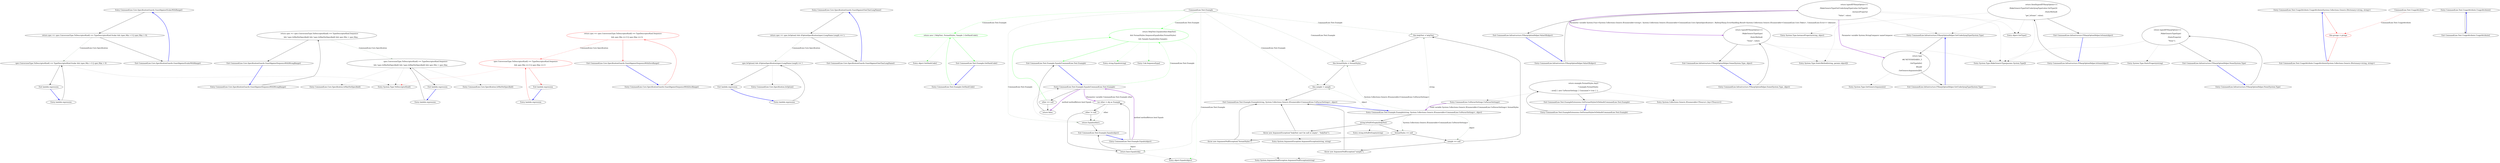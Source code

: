 digraph  {
n0 [label="Entry CommandLine.Core.SpecificationGuards.GuardAgainstScalarWithRange()", span="17-17", cluster="CommandLine.Core.SpecificationGuards.GuardAgainstScalarWithRange()"];
n1 [label="return spec => spec.ConversionType.ToDescriptorKind() == TypeDescriptorKind.Scalar && (spec.Min > 0 || spec.Max > 0);", span="19-19", cluster="CommandLine.Core.SpecificationGuards.GuardAgainstScalarWithRange()"];
n2 [label="Exit CommandLine.Core.SpecificationGuards.GuardAgainstScalarWithRange()", span="17-17", cluster="CommandLine.Core.SpecificationGuards.GuardAgainstScalarWithRange()"];
n4 [label="spec.ConversionType.ToDescriptorKind() == TypeDescriptorKind.Scalar && (spec.Min > 0 || spec.Max > 0)", span="19-19", cluster="lambda expression"];
n3 [label="Entry lambda expression", span="19-19", cluster="lambda expression"];
n5 [label="Exit lambda expression", span="19-19", cluster="lambda expression"];
n6 [label="Entry System.Type.ToDescriptorKind()", span="22-22", cluster="System.Type.ToDescriptorKind()"];
n7 [label="Entry CommandLine.Core.SpecificationGuards.GuardAgainstSequenceWithWrongRange()", span="22-22", cluster="CommandLine.Core.SpecificationGuards.GuardAgainstSequenceWithWrongRange()"];
n8 [label="return spec => spec.ConversionType.ToDescriptorKind() == TypeDescriptorKind.Sequence\r\n                && !spec.IsMinNotSpecified() && !spec.IsMaxNotSpecified() && spec.Min > spec.Max;", span="24-25", cluster="CommandLine.Core.SpecificationGuards.GuardAgainstSequenceWithWrongRange()"];
n9 [label="Exit CommandLine.Core.SpecificationGuards.GuardAgainstSequenceWithWrongRange()", span="22-22", cluster="CommandLine.Core.SpecificationGuards.GuardAgainstSequenceWithWrongRange()"];
n11 [label="spec.ConversionType.ToDescriptorKind() == TypeDescriptorKind.Sequence\r\n                && !spec.IsMinNotSpecified() && !spec.IsMaxNotSpecified() && spec.Min > spec.Max", span="24-25", cluster="lambda expression"];
n10 [label="Entry lambda expression", span="24-25", cluster="lambda expression"];
n12 [label="Exit lambda expression", span="24-25", cluster="lambda expression"];
n13 [label="Entry CommandLine.Core.Specification.IsMinNotSpecified()", span="70-70", cluster="CommandLine.Core.Specification.IsMinNotSpecified()"];
n14 [label="Entry CommandLine.Core.Specification.IsMaxNotSpecified()", span="75-75", cluster="CommandLine.Core.Specification.IsMaxNotSpecified()"];
n15 [label="Entry CommandLine.Core.SpecificationGuards.GuardAgainstOneCharLongName()", span="28-28", cluster="CommandLine.Core.SpecificationGuards.GuardAgainstOneCharLongName()"];
n16 [label="return spec => spec.IsOption() && ((OptionSpecification)spec).LongName.Length == 1;", span="30-30", cluster="CommandLine.Core.SpecificationGuards.GuardAgainstOneCharLongName()"];
n17 [label="Exit CommandLine.Core.SpecificationGuards.GuardAgainstOneCharLongName()", span="28-28", cluster="CommandLine.Core.SpecificationGuards.GuardAgainstOneCharLongName()"];
n19 [label="spec.IsOption() && ((OptionSpecification)spec).LongName.Length == 1", span="30-30", cluster="lambda expression"];
n18 [label="Entry lambda expression", span="30-30", cluster="lambda expression"];
n20 [label="Exit lambda expression", span="30-30", cluster="lambda expression"];
n21 [label="Entry CommandLine.Core.Specification.IsOption()", span="11-11", cluster="CommandLine.Core.Specification.IsOption()"];
n22 [label="Entry CommandLine.Core.SpecificationGuards.GuardAgainstSequenceWithZeroRange()", span="33-33", cluster="CommandLine.Core.SpecificationGuards.GuardAgainstSequenceWithZeroRange()"];
n23 [label="return spec => spec.ConversionType.ToDescriptorKind() == TypeDescriptorKind.Sequence\r\n                && spec.Min == 0 || spec.Max == 0;", span="35-36", cluster="CommandLine.Core.SpecificationGuards.GuardAgainstSequenceWithZeroRange()", color=red, community=0];
n24 [label="Exit CommandLine.Core.SpecificationGuards.GuardAgainstSequenceWithZeroRange()", span="33-33", cluster="CommandLine.Core.SpecificationGuards.GuardAgainstSequenceWithZeroRange()"];
n26 [label="spec.ConversionType.ToDescriptorKind() == TypeDescriptorKind.Sequence\r\n                && spec.Min == 0 || spec.Max == 0", span="35-36", cluster="lambda expression", color=red, community=0];
n25 [label="Entry lambda expression", span="35-36", cluster="lambda expression"];
n27 [label="Exit lambda expression", span="35-36", cluster="lambda expression"];
d27 [label="return new { HelpText, FormatStyles, Sample }.GetHashCode();", span="76-76", cluster="CommandLine.Text.Example.GetHashCode()", color=green, community=0];
d41 [label="CommandLine.Text.Example", span=""];
d26 [label="Entry CommandLine.Text.Example.GetHashCode()", span="74-74", cluster="CommandLine.Text.Example.GetHashCode()"];
d28 [label="Exit CommandLine.Text.Example.GetHashCode()", span="74-74", cluster="CommandLine.Text.Example.GetHashCode()"];
d29 [label="Entry object.GetHashCode()", span="0-0", cluster="object.GetHashCode()"];
d32 [label="return HelpText.Equals(other.HelpText)\r\n                && FormatStyles.SequenceEqual(other.FormatStyles)\r\n                && Sample.Equals(other.Sample);", span="91-93", cluster="CommandLine.Text.Example.Equals(CommandLine.Text.Example)", color=green, community=0];
d24 [label="Entry CommandLine.Text.Example.Equals(CommandLine.Text.Example)", span="84-84", cluster="CommandLine.Text.Example.Equals(CommandLine.Text.Example)"];
d30 [label="other == null", span="86-86", cluster="CommandLine.Text.Example.Equals(CommandLine.Text.Example)"];
d33 [label="Exit CommandLine.Text.Example.Equals(CommandLine.Text.Example)", span="84-84", cluster="CommandLine.Text.Example.Equals(CommandLine.Text.Example)"];
d34 [label="Entry string.Equals(string)", span="0-0", cluster="string.Equals(string)"];
d35 [label="Entry Unk.SequenceEqual", span="", cluster="Unk.SequenceEqual"];
d25 [label="Entry object.Equals(object)", span="0-0", cluster="object.Equals(object)"];
d7 [label="this.helpText = helpText", span="24-24", cluster="CommandLine.Text.Example.Example(string, System.Collections.Generic.IEnumerable<CommandLine.UnParserSettings>, object)"];
d8 [label="this.formatStyles = formatStyles", span="25-25", cluster="CommandLine.Text.Example.Example(string, System.Collections.Generic.IEnumerable<CommandLine.UnParserSettings>, object)"];
d9 [label="this.sample = sample", span="26-26", cluster="CommandLine.Text.Example.Example(string, System.Collections.Generic.IEnumerable<CommandLine.UnParserSettings>, object)"];
d21 [label="return Equals(other);", span="64-64", cluster="CommandLine.Text.Example.Equals(object)"];
d22 [label="return base.Equals(obj);", span="67-67", cluster="CommandLine.Text.Example.Equals(object)"];
d18 [label="Entry CommandLine.Text.Example.Equals(object)", span="59-59", cluster="CommandLine.Text.Example.Equals(object)"];
d19 [label="var other = obj as Example", span="61-61", cluster="CommandLine.Text.Example.Equals(object)"];
d31 [label="return false;", span="88-88", cluster="CommandLine.Text.Example.Equals(CommandLine.Text.Example)"];
d0 [label="Entry CommandLine.Text.Example.Example(string, System.Collections.Generic.IEnumerable<CommandLine.UnParserSettings>, object)", span="18-18", cluster="CommandLine.Text.Example.Example(string, System.Collections.Generic.IEnumerable<CommandLine.UnParserSettings>, object)"];
d5 [label="sample == null", span="22-22", cluster="CommandLine.Text.Example.Example(string, System.Collections.Generic.IEnumerable<CommandLine.UnParserSettings>, object)"];
d10 [label="Exit CommandLine.Text.Example.Example(string, System.Collections.Generic.IEnumerable<CommandLine.UnParserSettings>, object)", span="18-18", cluster="CommandLine.Text.Example.Example(string, System.Collections.Generic.IEnumerable<CommandLine.UnParserSettings>, object)"];
d20 [label="other != null", span="62-62", cluster="CommandLine.Text.Example.Equals(object)"];
d23 [label="Exit CommandLine.Text.Example.Equals(object)", span="59-59", cluster="CommandLine.Text.Example.Equals(object)"];
d40 [label="Entry CommandLine.UnParserSettings.UnParserSettings()", span="15-15", cluster="CommandLine.UnParserSettings.UnParserSettings()"];
d1 [label="string.IsNullOrEmpty(helpText)", span="20-20", cluster="CommandLine.Text.Example.Example(string, System.Collections.Generic.IEnumerable<CommandLine.UnParserSettings>, object)"];
d3 [label="formatStyles == null", span="21-21", cluster="CommandLine.Text.Example.Example(string, System.Collections.Generic.IEnumerable<CommandLine.UnParserSettings>, object)"];
d6 [label="throw new ArgumentNullException(''sample'');", span="22-22", cluster="CommandLine.Text.Example.Example(string, System.Collections.Generic.IEnumerable<CommandLine.UnParserSettings>, object)"];
d2 [label="throw new ArgumentException(''helpText can't be null or empty'', ''helpText'');", span="20-20", cluster="CommandLine.Text.Example.Example(string, System.Collections.Generic.IEnumerable<CommandLine.UnParserSettings>, object)"];
d4 [label="throw new ArgumentNullException(''formatStyles'');", span="21-21", cluster="CommandLine.Text.Example.Example(string, System.Collections.Generic.IEnumerable<CommandLine.UnParserSettings>, object)"];
d37 [label="return example.FormatStyles.Any()\r\n                ? example.FormatStyles\r\n                : new[] { new UnParserSettings { Consumed = true } };", span="113-115", cluster="CommandLine.Text.ExampleExtensions.GetFormatStylesOrDefault(CommandLine.Text.Example)"];
d11 [label="Entry string.IsNullOrEmpty(string)", span="0-0", cluster="string.IsNullOrEmpty(string)"];
d13 [label="Entry System.ArgumentNullException.ArgumentNullException(string)", span="0-0", cluster="System.ArgumentNullException.ArgumentNullException(string)"];
d12 [label="Entry System.ArgumentException.ArgumentException(string, string)", span="0-0", cluster="System.ArgumentException.ArgumentException(string, string)"];
d36 [label="Entry CommandLine.Text.ExampleExtensions.GetFormatStylesOrDefault(CommandLine.Text.Example)", span="111-111", cluster="CommandLine.Text.ExampleExtensions.GetFormatStylesOrDefault(CommandLine.Text.Example)"];
d38 [label="Exit CommandLine.Text.ExampleExtensions.GetFormatStylesOrDefault(CommandLine.Text.Example)", span="111-111", cluster="CommandLine.Text.ExampleExtensions.GetFormatStylesOrDefault(CommandLine.Text.Example)"];
d39 [label="Entry System.Collections.Generic.IEnumerable<TSource>.Any<TSource>()", span="0-0", cluster="System.Collections.Generic.IEnumerable<TSource>.Any<TSource>()"];
m2_17 [label="Entry System.Type.InstanceProperty(string, object)", span="213-213", cluster="System.Type.InstanceProperty(string, object)", file="UnParserExtensions.cs"];
m2_3 [label="Entry System.Type.GetGenericArguments()", span="0-0", cluster="System.Type.GetGenericArguments()", file="UnParserExtensions.cs"];
m2_13 [label="Entry CommandLine.Infrastructure.FSharpOptionHelper.ValueOf(object)", span="36-36", cluster="CommandLine.Infrastructure.FSharpOptionHelper.ValueOf(object)", file="UnParserExtensions.cs"];
m2_14 [label="return typeof(FSharpOption<>)\r\n                .MakeGenericType(GetUnderlyingType(value.GetType()))\r\n                .InstanceProperty(\r\n                    ''Value'', value);", span="38-41", cluster="CommandLine.Infrastructure.FSharpOptionHelper.ValueOf(object)", file="UnParserExtensions.cs"];
m2_15 [label="Exit CommandLine.Infrastructure.FSharpOptionHelper.ValueOf(object)", span="36-36", cluster="CommandLine.Infrastructure.FSharpOptionHelper.ValueOf(object)", file="UnParserExtensions.cs"];
m2_18 [label="Entry CommandLine.Infrastructure.FSharpOptionHelper.IsSome(object)", span="44-44", cluster="CommandLine.Infrastructure.FSharpOptionHelper.IsSome(object)", file="UnParserExtensions.cs"];
m2_19 [label="return (bool)typeof(FSharpOption<>)\r\n                .MakeGenericType(GetUnderlyingType(value.GetType()))\r\n                .StaticMethod(\r\n                    ''get_IsSome'', value);", span="46-49", cluster="CommandLine.Infrastructure.FSharpOptionHelper.IsSome(object)", file="UnParserExtensions.cs"];
m2_20 [label="Exit CommandLine.Infrastructure.FSharpOptionHelper.IsSome(object)", span="44-44", cluster="CommandLine.Infrastructure.FSharpOptionHelper.IsSome(object)", file="UnParserExtensions.cs"];
m2_16 [label="Entry object.GetType()", span="0-0", cluster="object.GetType()", file="UnParserExtensions.cs"];
m2_12 [label="Entry System.Type.StaticProperty(string)", span="198-198", cluster="System.Type.StaticProperty(string)", file="UnParserExtensions.cs"];
m2_4 [label="Entry CommandLine.Infrastructure.FSharpOptionHelper.Some(System.Type, object)", span="20-20", cluster="CommandLine.Infrastructure.FSharpOptionHelper.Some(System.Type, object)", file="UnParserExtensions.cs"];
m2_5 [label="return typeof(FSharpOption<>)\r\n                    .MakeGenericType(type)\r\n                    .StaticMethod(\r\n                        ''Some'', value);", span="22-25", cluster="CommandLine.Infrastructure.FSharpOptionHelper.Some(System.Type, object)", file="UnParserExtensions.cs"];
m2_6 [label="Exit CommandLine.Infrastructure.FSharpOptionHelper.Some(System.Type, object)", span="20-20", cluster="CommandLine.Infrastructure.FSharpOptionHelper.Some(System.Type, object)", file="UnParserExtensions.cs"];
m2_9 [label="Entry CommandLine.Infrastructure.FSharpOptionHelper.None(System.Type)", span="28-28", cluster="CommandLine.Infrastructure.FSharpOptionHelper.None(System.Type)", file="UnParserExtensions.cs"];
m2_10 [label="return typeof(FSharpOption<>)\r\n                    .MakeGenericType(type)\r\n                    .StaticProperty(\r\n                        ''None'');", span="30-33", cluster="CommandLine.Infrastructure.FSharpOptionHelper.None(System.Type)", file="UnParserExtensions.cs"];
m2_11 [label="Exit CommandLine.Infrastructure.FSharpOptionHelper.None(System.Type)", span="28-28", cluster="CommandLine.Infrastructure.FSharpOptionHelper.None(System.Type)", file="UnParserExtensions.cs"];
m2_7 [label="Entry System.Type.MakeGenericType(params System.Type[])", span="0-0", cluster="System.Type.MakeGenericType(params System.Type[])", file="UnParserExtensions.cs"];
m2_8 [label="Entry System.Type.StaticMethod(string, params object[])", span="183-183", cluster="System.Type.StaticMethod(string, params object[])", file="UnParserExtensions.cs"];
m2_0 [label="Entry CommandLine.Infrastructure.FSharpOptionHelper.GetUnderlyingType(System.Type)", span="11-11", cluster="CommandLine.Infrastructure.FSharpOptionHelper.GetUnderlyingType(System.Type)", file="UnParserExtensions.cs"];
m2_1 [label="return type\r\n#if NETSTANDARD1_5\r\n                .GetTypeInfo()\r\n#endif\r\n                .GetGenericArguments()[0];", span="13-17", cluster="CommandLine.Infrastructure.FSharpOptionHelper.GetUnderlyingType(System.Type)", file="UnParserExtensions.cs"];
m2_2 [label="Exit CommandLine.Infrastructure.FSharpOptionHelper.GetUnderlyingType(System.Type)", span="11-11", cluster="CommandLine.Infrastructure.FSharpOptionHelper.GetUnderlyingType(System.Type)", file="UnParserExtensions.cs"];
m3_0 [label="Entry CommandLine.Text.UsageAttribute.UsageAttribute(System.Collections.Generic.IDictionary<string, string>)", span="12-12", cluster="CommandLine.Text.UsageAttribute.UsageAttribute(System.Collections.Generic.IDictionary<string, string>)", file="UsageAttribute.cs"];
m3_1 [label="this.groups = groups", span="14-14", cluster="CommandLine.Text.UsageAttribute.UsageAttribute(System.Collections.Generic.IDictionary<string, string>)", color=red, community=0, file="UsageAttribute.cs"];
m3_2 [label="Exit CommandLine.Text.UsageAttribute.UsageAttribute(System.Collections.Generic.IDictionary<string, string>)", span="12-12", cluster="CommandLine.Text.UsageAttribute.UsageAttribute(System.Collections.Generic.IDictionary<string, string>)", file="UsageAttribute.cs"];
m3_3 [label="Entry CommandLine.Text.UsageAttribute.UsageAttribute()", span="17-17", cluster="CommandLine.Text.UsageAttribute.UsageAttribute()", file="UsageAttribute.cs"];
m3_4 [label="Exit CommandLine.Text.UsageAttribute.UsageAttribute()", span="17-17", cluster="CommandLine.Text.UsageAttribute.UsageAttribute()", file="UsageAttribute.cs"];
m3_5 [label="CommandLine.Text.UsageAttribute", span="", file="UsageAttribute.cs"];
n0 -> n1  [key=0, style=solid];
n1 -> n2  [key=0, style=solid];
n1 -> n4  [key=1, style=dashed, color=darkseagreen4, label="CommandLine.Core.Specification"];
n2 -> n0  [key=0, style=bold, color=blue];
n4 -> n5  [key=0, style=solid];
n4 -> n6  [key=2, style=dotted];
n3 -> n4  [key=0, style=solid];
n5 -> n3  [key=0, style=bold, color=blue];
n7 -> n8  [key=0, style=solid];
n8 -> n9  [key=0, style=solid];
n8 -> n11  [key=1, style=dashed, color=darkseagreen4, label="CommandLine.Core.Specification"];
n9 -> n7  [key=0, style=bold, color=blue];
n11 -> n12  [key=0, style=solid];
n11 -> n6  [key=2, style=dotted];
n11 -> n13  [key=2, style=dotted];
n11 -> n14  [key=2, style=dotted];
n10 -> n11  [key=0, style=solid];
n12 -> n10  [key=0, style=bold, color=blue];
n15 -> n16  [key=0, style=solid];
n16 -> n17  [key=0, style=solid];
n16 -> n19  [key=1, style=dashed, color=darkseagreen4, label="CommandLine.Core.Specification"];
n17 -> n15  [key=0, style=bold, color=blue];
n19 -> n20  [key=0, style=solid];
n19 -> n21  [key=2, style=dotted];
n18 -> n19  [key=0, style=solid];
n20 -> n18  [key=0, style=bold, color=blue];
n22 -> n23  [key=0, style=solid, color=red];
n23 -> n24  [key=0, style=solid, color=red];
n23 -> n26  [key=1, style=dashed, color=red, label="CommandLine.Core.Specification"];
n24 -> n22  [key=0, style=bold, color=blue];
n26 -> n27  [key=0, style=solid, color=red];
n26 -> n6  [key=2, style=dotted, color=red];
n25 -> n26  [key=0, style=solid, color=red];
n27 -> n25  [key=0, style=bold, color=blue];
d27 -> d28  [key=0, style=solid, color=green];
d27 -> d29  [key=2, style=dotted, color=green];
d41 -> d27  [key=1, style=dashed, color=green, label="CommandLine.Text.Example"];
d41 -> d32  [key=1, style=dashed, color=green, label="CommandLine.Text.Example"];
d41 -> d7  [key=1, style=dashed, color=darkseagreen4, label="CommandLine.Text.Example"];
d41 -> d8  [key=1, style=dashed, color=darkseagreen4, label="CommandLine.Text.Example"];
d41 -> d9  [key=1, style=dashed, color=darkseagreen4, label="CommandLine.Text.Example"];
d41 -> d21  [key=1, style=dashed, color=darkseagreen4, label="CommandLine.Text.Example"];
d41 -> d22  [key=1, style=dashed, color=darkseagreen4, label="CommandLine.Text.Example"];
d26 -> d27  [key=0, style=solid, color=green];
d28 -> d26  [key=0, style=bold, color=blue];
d32 -> d33  [key=0, style=solid, color=green];
d32 -> d34  [key=2, style=dotted, color=green];
d32 -> d35  [key=2, style=dotted, color=green];
d32 -> d25  [key=2, style=dotted, color=green];
d24 -> d32  [key=1, style=dashed, color=green, label="CommandLine.Text.Example"];
d24 -> d30  [key=0, style=solid];
d24 -> d19  [key=3, color=darkorchid, style=bold, label="Parameter variable CommandLine.Text.Example other"];
d24 -> d31  [key=3, color=darkorchid, style=bold, label="method methodReturn bool Equals"];
d30 -> d32  [key=0, style=solid, color=green];
d30 -> d31  [key=0, style=solid];
d33 -> d24  [key=0, style=bold, color=blue];
d7 -> d8  [key=0, style=solid];
d8 -> d9  [key=0, style=solid];
d9 -> d10  [key=0, style=solid];
d21 -> d24  [key=2, style=dotted];
d21 -> d23  [key=0, style=solid];
d22 -> d25  [key=2, style=dotted];
d22 -> d23  [key=0, style=solid];
d18 -> d24  [key=3, color=darkorchid, style=bold, label="method methodReturn bool Equals"];
d18 -> d22  [key=1, style=dashed, color=darkseagreen4, label=object];
d18 -> d19  [key=0, style=solid];
d19 -> d21  [key=1, style=dashed, color=darkseagreen4, label=other];
d19 -> d20  [key=0, style=solid];
d31 -> d33  [key=0, style=solid];
d0 -> d7  [key=1, style=dashed, color=darkseagreen4, label=string];
d0 -> d8  [key=1, style=dashed, color=darkseagreen4, label="System.Collections.Generic.IEnumerable<CommandLine.UnParserSettings>"];
d0 -> d9  [key=1, style=dashed, color=darkseagreen4, label=object];
d0 -> d1  [key=0, style=solid];
d0 -> d3  [key=1, style=dashed, color=darkseagreen4, label="System.Collections.Generic.IEnumerable<CommandLine.UnParserSettings>"];
d0 -> d5  [key=1, style=dashed, color=darkseagreen4, label=object];
d5 -> d7  [key=0, style=solid];
d5 -> d6  [key=0, style=solid];
d10 -> d0  [key=0, style=bold, color=blue];
d20 -> d21  [key=0, style=solid];
d20 -> d22  [key=0, style=solid];
d23 -> d18  [key=0, style=bold, color=blue];
d40 -> d0  [key=3, color=darkorchid, style=bold, label="Field variable System.Collections.Generic.IEnumerable<CommandLine.UnParserSettings> formatStyles"];
d1 -> d2  [key=0, style=solid];
d1 -> d3  [key=0, style=solid];
d1 -> d11  [key=2, style=dotted];
d3 -> d5  [key=0, style=solid];
d3 -> d4  [key=0, style=solid];
d6 -> d10  [key=0, style=solid];
d6 -> d13  [key=2, style=dotted];
d2 -> d10  [key=0, style=solid];
d2 -> d12  [key=2, style=dotted];
d4 -> d10  [key=0, style=solid];
d4 -> d13  [key=2, style=dotted];
d37 -> d40  [key=2, style=dotted];
d37 -> d38  [key=0, style=solid];
d37 -> d39  [key=2, style=dotted];
d36 -> d37  [key=0, style=solid];
d38 -> d36  [key=0, style=bold, color=blue];
m2_13 -> m2_14  [key=0, style=solid];
m2_14 -> m2_15  [key=0, style=solid];
m2_14 -> m2_16  [key=2, style=dotted];
m2_14 -> m2_0  [key=2, style=dotted];
m2_14 -> m2_7  [key=2, style=dotted];
m2_14 -> m2_17  [key=2, style=dotted];
m2_14 -> m2_1  [key=3, color=darkorchid, style=bold, label="Parameter variable System.StringComparer nameComparer"];
m2_14 -> m2_5  [key=3, color=darkorchid, style=bold, label="Parameter variable System.Func<System.Collections.Generic.IEnumerable<string>, System.Collections.Generic.IEnumerable<CommandLine.Core.OptionSpecification>, RailwaySharp.ErrorHandling.Result<System.Collections.Generic.IEnumerable<CommandLine.Core.Token>, CommandLine.Error>> tokenizer"];
m2_15 -> m2_13  [key=0, style=bold, color=blue];
m2_18 -> m2_19  [key=0, style=solid];
m2_19 -> m2_20  [key=0, style=solid];
m2_19 -> m2_16  [key=2, style=dotted];
m2_19 -> m2_0  [key=2, style=dotted];
m2_19 -> m2_7  [key=2, style=dotted];
m2_19 -> m2_8  [key=2, style=dotted];
m2_20 -> m2_18  [key=0, style=bold, color=blue];
m2_4 -> m2_5  [key=0, style=solid];
m2_5 -> m2_6  [key=0, style=solid];
m2_5 -> m2_7  [key=2, style=dotted];
m2_5 -> m2_8  [key=2, style=dotted];
m2_6 -> m2_4  [key=0, style=bold, color=blue];
m2_9 -> m2_10  [key=0, style=solid];
m2_10 -> m2_11  [key=0, style=solid];
m2_10 -> m2_7  [key=2, style=dotted];
m2_10 -> m2_12  [key=2, style=dotted];
m2_11 -> m2_9  [key=0, style=bold, color=blue];
m2_0 -> m2_1  [key=0, style=solid];
m2_1 -> m2_2  [key=0, style=solid];
m2_1 -> m2_3  [key=2, style=dotted];
m2_2 -> m2_0  [key=0, style=bold, color=blue];
m3_0 -> m3_1  [key=0, style=solid, color=red];
m3_1 -> m3_2  [key=0, style=solid, color=red];
m3_2 -> m3_0  [key=0, style=bold, color=blue];
m3_3 -> m3_4  [key=0, style=solid];
m3_4 -> m3_3  [key=0, style=bold, color=blue];
m3_5 -> m3_1  [key=1, style=dashed, color=red, label="CommandLine.Text.UsageAttribute"];
}
